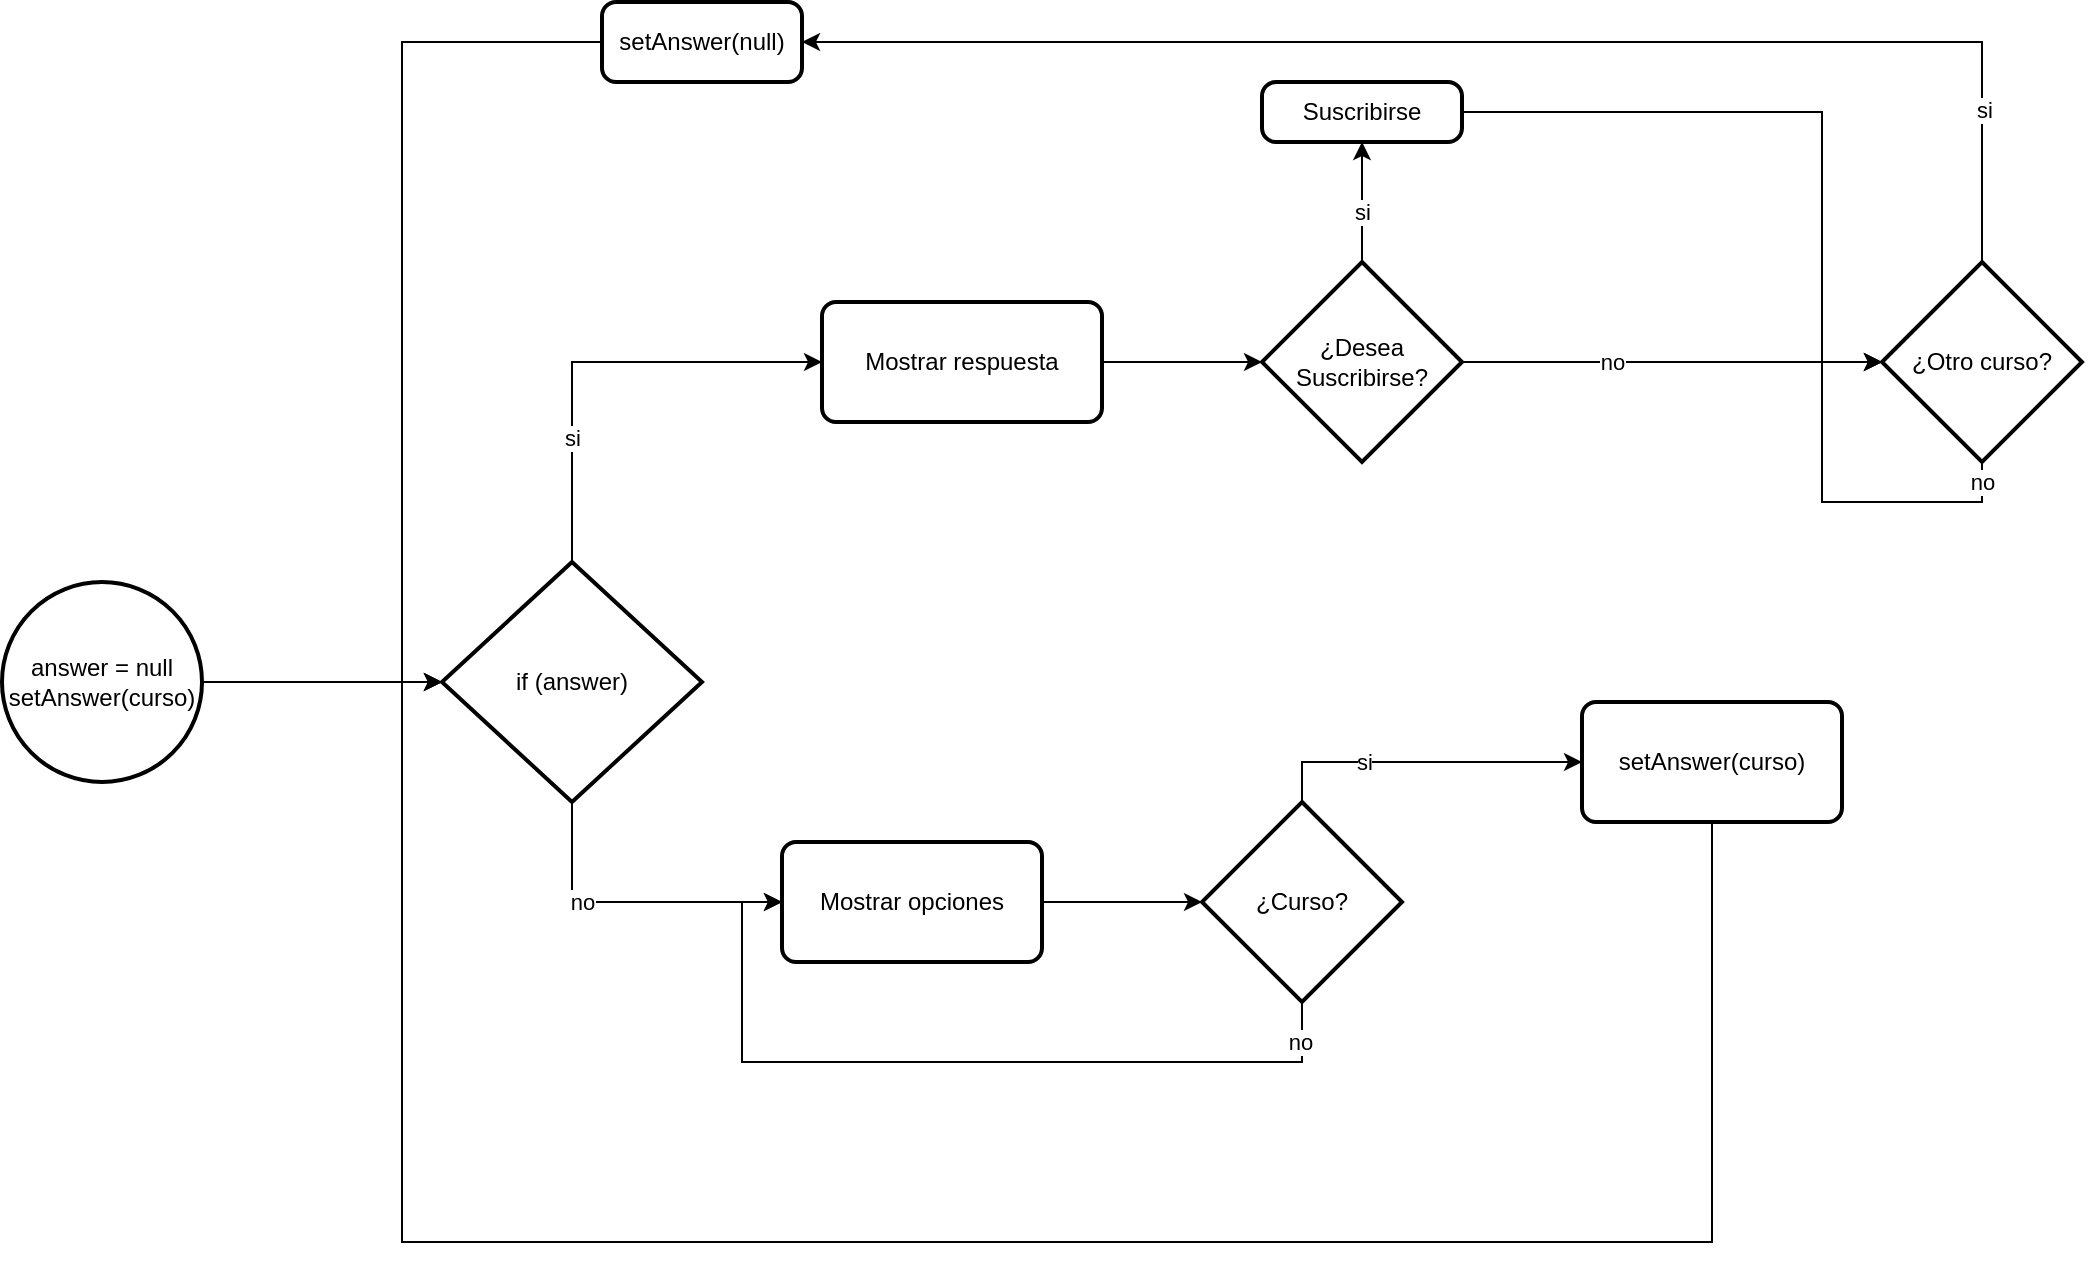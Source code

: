 <mxfile version="13.1.3" pages="3">
    <diagram id="oiNll6lm8jhCVWnD3T11" name="Flujo">
        <mxGraphModel dx="1473" dy="649" grid="1" gridSize="10" guides="1" tooltips="1" connect="1" arrows="1" fold="1" page="1" pageScale="1" pageWidth="1100" pageHeight="850" math="0" shadow="0">
            <root>
                <mxCell id="aBBaQqL-x9I-EHan9SO3-0"/>
                <mxCell id="aBBaQqL-x9I-EHan9SO3-1" parent="aBBaQqL-x9I-EHan9SO3-0"/>
                <mxCell id="8Q-4F_0o5Q4_TcvwLZX8-0" style="edgeStyle=orthogonalEdgeStyle;rounded=0;orthogonalLoop=1;jettySize=auto;html=1;entryX=0;entryY=0.5;entryDx=0;entryDy=0;entryPerimeter=0;startArrow=none;startFill=0;endArrow=classic;endFill=1;" parent="aBBaQqL-x9I-EHan9SO3-1" source="aBBaQqL-x9I-EHan9SO3-2" target="eGHpwctSJxwils7kjRci-1" edge="1">
                    <mxGeometry relative="1" as="geometry"/>
                </mxCell>
                <mxCell id="aBBaQqL-x9I-EHan9SO3-2" value="answer = null&lt;br&gt;setAnswer(curso)" style="strokeWidth=2;html=1;shape=mxgraph.flowchart.start_2;whiteSpace=wrap;" parent="aBBaQqL-x9I-EHan9SO3-1" vertex="1">
                    <mxGeometry x="-1070" y="405" width="100" height="100" as="geometry"/>
                </mxCell>
                <mxCell id="jpAnPokvm7uomBNN1RYm-2" style="edgeStyle=orthogonalEdgeStyle;rounded=0;orthogonalLoop=1;jettySize=auto;html=1;entryX=0;entryY=0.5;entryDx=0;entryDy=0;startArrow=none;startFill=0;endArrow=classic;endFill=1;exitX=0.5;exitY=1;exitDx=0;exitDy=0;exitPerimeter=0;" parent="aBBaQqL-x9I-EHan9SO3-1" source="eGHpwctSJxwils7kjRci-1" target="jpAnPokvm7uomBNN1RYm-1" edge="1">
                    <mxGeometry relative="1" as="geometry"/>
                </mxCell>
                <mxCell id="jpAnPokvm7uomBNN1RYm-6" value="no" style="edgeLabel;html=1;align=center;verticalAlign=middle;resizable=0;points=[];" parent="jpAnPokvm7uomBNN1RYm-2" vertex="1" connectable="0">
                    <mxGeometry x="-0.298" relative="1" as="geometry">
                        <mxPoint as="offset"/>
                    </mxGeometry>
                </mxCell>
                <mxCell id="jpAnPokvm7uomBNN1RYm-4" style="edgeStyle=orthogonalEdgeStyle;rounded=0;orthogonalLoop=1;jettySize=auto;html=1;entryX=0;entryY=0.5;entryDx=0;entryDy=0;startArrow=none;startFill=0;endArrow=classic;endFill=1;exitX=0.5;exitY=0;exitDx=0;exitDy=0;exitPerimeter=0;" parent="aBBaQqL-x9I-EHan9SO3-1" source="eGHpwctSJxwils7kjRci-1" target="jpAnPokvm7uomBNN1RYm-3" edge="1">
                    <mxGeometry relative="1" as="geometry"/>
                </mxCell>
                <mxCell id="jpAnPokvm7uomBNN1RYm-5" value="si" style="edgeLabel;html=1;align=center;verticalAlign=middle;resizable=0;points=[];" parent="jpAnPokvm7uomBNN1RYm-4" vertex="1" connectable="0">
                    <mxGeometry x="-0.445" relative="1" as="geometry">
                        <mxPoint as="offset"/>
                    </mxGeometry>
                </mxCell>
                <mxCell id="eGHpwctSJxwils7kjRci-1" value="if (answer)" style="strokeWidth=2;html=1;shape=mxgraph.flowchart.decision;whiteSpace=wrap;" parent="aBBaQqL-x9I-EHan9SO3-1" vertex="1">
                    <mxGeometry x="-850" y="395" width="130" height="120" as="geometry"/>
                </mxCell>
                <mxCell id="8spaXFU_HuV6jszfUc03-44" style="edgeStyle=orthogonalEdgeStyle;rounded=0;orthogonalLoop=1;jettySize=auto;html=1;entryX=0;entryY=0.5;entryDx=0;entryDy=0;entryPerimeter=0;startArrow=none;startFill=0;endArrow=classic;endFill=1;" parent="aBBaQqL-x9I-EHan9SO3-1" source="jpAnPokvm7uomBNN1RYm-1" target="8spaXFU_HuV6jszfUc03-41" edge="1">
                    <mxGeometry relative="1" as="geometry"/>
                </mxCell>
                <mxCell id="jpAnPokvm7uomBNN1RYm-1" value="Mostrar opciones" style="rounded=1;whiteSpace=wrap;html=1;absoluteArcSize=1;arcSize=14;strokeWidth=2;" parent="aBBaQqL-x9I-EHan9SO3-1" vertex="1">
                    <mxGeometry x="-680" y="535" width="130" height="60" as="geometry"/>
                </mxCell>
                <mxCell id="8spaXFU_HuV6jszfUc03-33" style="edgeStyle=orthogonalEdgeStyle;rounded=0;orthogonalLoop=1;jettySize=auto;html=1;entryX=0;entryY=0.5;entryDx=0;entryDy=0;entryPerimeter=0;startArrow=none;startFill=0;endArrow=classic;endFill=1;" parent="aBBaQqL-x9I-EHan9SO3-1" source="jpAnPokvm7uomBNN1RYm-3" target="8spaXFU_HuV6jszfUc03-20" edge="1">
                    <mxGeometry relative="1" as="geometry"/>
                </mxCell>
                <mxCell id="jpAnPokvm7uomBNN1RYm-3" value="Mostrar respuesta" style="rounded=1;whiteSpace=wrap;html=1;absoluteArcSize=1;arcSize=14;strokeWidth=2;" parent="aBBaQqL-x9I-EHan9SO3-1" vertex="1">
                    <mxGeometry x="-660" y="265" width="140" height="60" as="geometry"/>
                </mxCell>
                <mxCell id="8spaXFU_HuV6jszfUc03-15" style="edgeStyle=orthogonalEdgeStyle;rounded=0;orthogonalLoop=1;jettySize=auto;html=1;entryX=1;entryY=0.5;entryDx=0;entryDy=0;startArrow=none;startFill=0;endArrow=classic;endFill=1;" parent="aBBaQqL-x9I-EHan9SO3-1" source="8spaXFU_HuV6jszfUc03-12" target="8spaXFU_HuV6jszfUc03-14" edge="1">
                    <mxGeometry relative="1" as="geometry">
                        <Array as="points">
                            <mxPoint x="-80" y="135"/>
                        </Array>
                    </mxGeometry>
                </mxCell>
                <mxCell id="8spaXFU_HuV6jszfUc03-17" value="si" style="edgeLabel;html=1;align=center;verticalAlign=middle;resizable=0;points=[];" parent="8spaXFU_HuV6jszfUc03-15" vertex="1" connectable="0">
                    <mxGeometry x="-0.782" y="-1" relative="1" as="geometry">
                        <mxPoint as="offset"/>
                    </mxGeometry>
                </mxCell>
                <mxCell id="8spaXFU_HuV6jszfUc03-37" value="" style="edgeStyle=orthogonalEdgeStyle;rounded=0;orthogonalLoop=1;jettySize=auto;html=1;startArrow=classic;startFill=1;endArrow=none;endFill=0;entryX=0.5;entryY=1;entryDx=0;entryDy=0;entryPerimeter=0;exitX=0;exitY=0.5;exitDx=0;exitDy=0;exitPerimeter=0;" parent="aBBaQqL-x9I-EHan9SO3-1" source="8spaXFU_HuV6jszfUc03-12" target="8spaXFU_HuV6jszfUc03-12" edge="1">
                    <mxGeometry relative="1" as="geometry">
                        <mxPoint x="-80.0" y="425" as="targetPoint"/>
                        <Array as="points">
                            <mxPoint x="-160" y="295"/>
                            <mxPoint x="-160" y="365"/>
                            <mxPoint x="-80" y="365"/>
                        </Array>
                    </mxGeometry>
                </mxCell>
                <mxCell id="8spaXFU_HuV6jszfUc03-39" value="no" style="edgeLabel;html=1;align=center;verticalAlign=middle;resizable=0;points=[];" parent="8spaXFU_HuV6jszfUc03-37" vertex="1" connectable="0">
                    <mxGeometry x="-0.28" relative="1" as="geometry">
                        <mxPoint x="80" y="17.97" as="offset"/>
                    </mxGeometry>
                </mxCell>
                <mxCell id="8spaXFU_HuV6jszfUc03-12" value="¿Otro curso?" style="strokeWidth=2;html=1;shape=mxgraph.flowchart.decision;whiteSpace=wrap;" parent="aBBaQqL-x9I-EHan9SO3-1" vertex="1">
                    <mxGeometry x="-130" y="245" width="100" height="100" as="geometry"/>
                </mxCell>
                <mxCell id="8spaXFU_HuV6jszfUc03-16" style="edgeStyle=orthogonalEdgeStyle;rounded=0;orthogonalLoop=1;jettySize=auto;html=1;entryX=0;entryY=0.5;entryDx=0;entryDy=0;entryPerimeter=0;startArrow=none;startFill=0;endArrow=classic;endFill=1;" parent="aBBaQqL-x9I-EHan9SO3-1" source="8spaXFU_HuV6jszfUc03-14" target="eGHpwctSJxwils7kjRci-1" edge="1">
                    <mxGeometry relative="1" as="geometry">
                        <Array as="points">
                            <mxPoint x="-870" y="135"/>
                            <mxPoint x="-870" y="455"/>
                        </Array>
                    </mxGeometry>
                </mxCell>
                <mxCell id="8spaXFU_HuV6jszfUc03-14" value="setAnswer(null)" style="rounded=1;whiteSpace=wrap;html=1;absoluteArcSize=1;arcSize=14;strokeWidth=2;" parent="aBBaQqL-x9I-EHan9SO3-1" vertex="1">
                    <mxGeometry x="-770" y="115" width="100" height="40" as="geometry"/>
                </mxCell>
                <mxCell id="8spaXFU_HuV6jszfUc03-24" style="edgeStyle=orthogonalEdgeStyle;rounded=0;orthogonalLoop=1;jettySize=auto;html=1;entryX=0.5;entryY=1;entryDx=0;entryDy=0;startArrow=none;startFill=0;endArrow=classic;endFill=1;exitX=0.5;exitY=0;exitDx=0;exitDy=0;exitPerimeter=0;" parent="aBBaQqL-x9I-EHan9SO3-1" source="8spaXFU_HuV6jszfUc03-20" target="8spaXFU_HuV6jszfUc03-23" edge="1">
                    <mxGeometry relative="1" as="geometry"/>
                </mxCell>
                <mxCell id="8spaXFU_HuV6jszfUc03-31" value="si" style="edgeLabel;html=1;align=center;verticalAlign=middle;resizable=0;points=[];" parent="8spaXFU_HuV6jszfUc03-24" vertex="1" connectable="0">
                    <mxGeometry x="-0.17" relative="1" as="geometry">
                        <mxPoint as="offset"/>
                    </mxGeometry>
                </mxCell>
                <mxCell id="8spaXFU_HuV6jszfUc03-34" style="edgeStyle=orthogonalEdgeStyle;rounded=0;orthogonalLoop=1;jettySize=auto;html=1;entryX=0;entryY=0.5;entryDx=0;entryDy=0;entryPerimeter=0;startArrow=none;startFill=0;endArrow=classic;endFill=1;" parent="aBBaQqL-x9I-EHan9SO3-1" source="8spaXFU_HuV6jszfUc03-20" target="8spaXFU_HuV6jszfUc03-12" edge="1">
                    <mxGeometry relative="1" as="geometry"/>
                </mxCell>
                <mxCell id="8spaXFU_HuV6jszfUc03-35" value="no" style="edgeLabel;html=1;align=center;verticalAlign=middle;resizable=0;points=[];" parent="8spaXFU_HuV6jszfUc03-34" vertex="1" connectable="0">
                    <mxGeometry x="-0.29" y="-9" relative="1" as="geometry">
                        <mxPoint y="-9" as="offset"/>
                    </mxGeometry>
                </mxCell>
                <mxCell id="8spaXFU_HuV6jszfUc03-20" value="¿Desea Suscribirse?" style="strokeWidth=2;html=1;shape=mxgraph.flowchart.decision;whiteSpace=wrap;" parent="aBBaQqL-x9I-EHan9SO3-1" vertex="1">
                    <mxGeometry x="-440" y="245" width="100" height="100" as="geometry"/>
                </mxCell>
                <mxCell id="8spaXFU_HuV6jszfUc03-32" style="edgeStyle=orthogonalEdgeStyle;rounded=0;orthogonalLoop=1;jettySize=auto;html=1;entryX=0;entryY=0.5;entryDx=0;entryDy=0;entryPerimeter=0;startArrow=none;startFill=0;endArrow=classic;endFill=1;" parent="aBBaQqL-x9I-EHan9SO3-1" source="8spaXFU_HuV6jszfUc03-23" target="8spaXFU_HuV6jszfUc03-12" edge="1">
                    <mxGeometry relative="1" as="geometry">
                        <Array as="points">
                            <mxPoint x="-160" y="170"/>
                            <mxPoint x="-160" y="295"/>
                        </Array>
                    </mxGeometry>
                </mxCell>
                <mxCell id="8spaXFU_HuV6jszfUc03-23" value="Suscribirse" style="rounded=1;whiteSpace=wrap;html=1;absoluteArcSize=1;arcSize=14;strokeWidth=2;" parent="aBBaQqL-x9I-EHan9SO3-1" vertex="1">
                    <mxGeometry x="-440" y="155" width="100" height="30" as="geometry"/>
                </mxCell>
                <mxCell id="8spaXFU_HuV6jszfUc03-45" style="edgeStyle=orthogonalEdgeStyle;rounded=0;orthogonalLoop=1;jettySize=auto;html=1;entryX=0;entryY=0.5;entryDx=0;entryDy=0;startArrow=none;startFill=0;endArrow=classic;endFill=1;exitX=0.5;exitY=0;exitDx=0;exitDy=0;exitPerimeter=0;" parent="aBBaQqL-x9I-EHan9SO3-1" source="8spaXFU_HuV6jszfUc03-41" target="8spaXFU_HuV6jszfUc03-43" edge="1">
                    <mxGeometry relative="1" as="geometry"/>
                </mxCell>
                <mxCell id="8spaXFU_HuV6jszfUc03-47" value="si" style="edgeLabel;html=1;align=center;verticalAlign=middle;resizable=0;points=[];" parent="8spaXFU_HuV6jszfUc03-45" vertex="1" connectable="0">
                    <mxGeometry x="-0.428" y="-1" relative="1" as="geometry">
                        <mxPoint x="4.33" y="-1" as="offset"/>
                    </mxGeometry>
                </mxCell>
                <mxCell id="8spaXFU_HuV6jszfUc03-48" style="edgeStyle=orthogonalEdgeStyle;rounded=0;orthogonalLoop=1;jettySize=auto;html=1;entryX=0;entryY=0.5;entryDx=0;entryDy=0;startArrow=none;startFill=0;endArrow=classic;endFill=1;" parent="aBBaQqL-x9I-EHan9SO3-1" source="8spaXFU_HuV6jszfUc03-41" target="jpAnPokvm7uomBNN1RYm-1" edge="1">
                    <mxGeometry relative="1" as="geometry">
                        <Array as="points">
                            <mxPoint x="-420" y="645"/>
                            <mxPoint x="-700" y="645"/>
                            <mxPoint x="-700" y="565"/>
                        </Array>
                    </mxGeometry>
                </mxCell>
                <mxCell id="8spaXFU_HuV6jszfUc03-50" value="no" style="edgeLabel;html=1;align=center;verticalAlign=middle;resizable=0;points=[];" parent="8spaXFU_HuV6jszfUc03-48" vertex="1" connectable="0">
                    <mxGeometry x="-0.902" y="-1" relative="1" as="geometry">
                        <mxPoint as="offset"/>
                    </mxGeometry>
                </mxCell>
                <mxCell id="8spaXFU_HuV6jszfUc03-41" value="¿Curso?" style="strokeWidth=2;html=1;shape=mxgraph.flowchart.decision;whiteSpace=wrap;" parent="aBBaQqL-x9I-EHan9SO3-1" vertex="1">
                    <mxGeometry x="-470" y="515" width="100" height="100" as="geometry"/>
                </mxCell>
                <mxCell id="8spaXFU_HuV6jszfUc03-46" style="edgeStyle=orthogonalEdgeStyle;rounded=0;orthogonalLoop=1;jettySize=auto;html=1;entryX=0;entryY=0.5;entryDx=0;entryDy=0;entryPerimeter=0;startArrow=none;startFill=0;endArrow=classic;endFill=1;" parent="aBBaQqL-x9I-EHan9SO3-1" source="8spaXFU_HuV6jszfUc03-43" target="eGHpwctSJxwils7kjRci-1" edge="1">
                    <mxGeometry relative="1" as="geometry">
                        <Array as="points">
                            <mxPoint x="-215" y="735"/>
                            <mxPoint x="-870" y="735"/>
                            <mxPoint x="-870" y="455"/>
                        </Array>
                    </mxGeometry>
                </mxCell>
                <mxCell id="8spaXFU_HuV6jszfUc03-43" value="setAnswer(curso)" style="rounded=1;whiteSpace=wrap;html=1;absoluteArcSize=1;arcSize=14;strokeWidth=2;" parent="aBBaQqL-x9I-EHan9SO3-1" vertex="1">
                    <mxGeometry x="-280" y="465" width="130" height="60" as="geometry"/>
                </mxCell>
            </root>
        </mxGraphModel>
    </diagram>
    <diagram id="6hGFLwfOUW9BJ-s0fimq" name="Componentes">
        <mxGraphModel dx="373" dy="649" grid="1" gridSize="10" guides="1" tooltips="1" connect="1" arrows="1" fold="1" page="1" pageScale="1" pageWidth="1100" pageHeight="850" math="0" shadow="0">
            <root>
                <mxCell id="0"/>
                <mxCell id="1" parent="0"/>
                <mxCell id="4" value="OresQuestion" style="rounded=0;whiteSpace=wrap;html=1;" parent="1" vertex="1">
                    <mxGeometry x="180" y="440" width="120" height="60" as="geometry"/>
                </mxCell>
                <mxCell id="11" style="edgeStyle=orthogonalEdgeStyle;rounded=0;orthogonalLoop=1;jettySize=auto;html=1;entryX=0.5;entryY=0;entryDx=0;entryDy=0;" parent="1" source="5" target="6" edge="1">
                    <mxGeometry relative="1" as="geometry"/>
                </mxCell>
                <mxCell id="5" value="OresResponse" style="rounded=0;whiteSpace=wrap;html=1;" parent="1" vertex="1">
                    <mxGeometry x="474" y="440" width="120" height="60" as="geometry"/>
                </mxCell>
                <mxCell id="6" value="OresSubscribe" style="rounded=0;whiteSpace=wrap;html=1;" parent="1" vertex="1">
                    <mxGeometry x="474" y="550" width="120" height="60" as="geometry"/>
                </mxCell>
                <mxCell id="8" style="edgeStyle=orthogonalEdgeStyle;rounded=0;orthogonalLoop=1;jettySize=auto;html=1;entryX=0.5;entryY=0;entryDx=0;entryDy=0;" parent="1" source="7" target="4" edge="1">
                    <mxGeometry relative="1" as="geometry">
                        <Array as="points">
                            <mxPoint x="240" y="320"/>
                        </Array>
                    </mxGeometry>
                </mxCell>
                <mxCell id="34" value="answer, setAnswer" style="edgeLabel;html=1;align=center;verticalAlign=middle;resizable=0;points=[];" parent="8" vertex="1" connectable="0">
                    <mxGeometry x="0.27" y="-1" relative="1" as="geometry">
                        <mxPoint as="offset"/>
                    </mxGeometry>
                </mxCell>
                <mxCell id="9" style="edgeStyle=orthogonalEdgeStyle;rounded=0;orthogonalLoop=1;jettySize=auto;html=1;entryX=0.5;entryY=0;entryDx=0;entryDy=0;exitX=1;exitY=0.5;exitDx=0;exitDy=0;" parent="1" source="7" target="5" edge="1">
                    <mxGeometry relative="1" as="geometry"/>
                </mxCell>
                <mxCell id="35" value="answer" style="edgeLabel;html=1;align=center;verticalAlign=middle;resizable=0;points=[];" parent="9" vertex="1" connectable="0">
                    <mxGeometry x="0.336" y="5" relative="1" as="geometry">
                        <mxPoint x="-5" as="offset"/>
                    </mxGeometry>
                </mxCell>
                <mxCell id="7" value="Home" style="rounded=0;whiteSpace=wrap;html=1;" parent="1" vertex="1">
                    <mxGeometry x="320" y="290" width="120" height="60" as="geometry"/>
                </mxCell>
                <mxCell id="20" style="edgeStyle=orthogonalEdgeStyle;rounded=0;orthogonalLoop=1;jettySize=auto;html=1;entryX=1;entryY=0.5;entryDx=0;entryDy=0;" parent="1" source="13" target="18" edge="1">
                    <mxGeometry relative="1" as="geometry">
                        <Array as="points">
                            <mxPoint x="890" y="270"/>
                        </Array>
                    </mxGeometry>
                </mxCell>
                <mxCell id="31" value="select" style="edgeLabel;html=1;align=center;verticalAlign=middle;resizable=0;points=[];" parent="20" vertex="1" connectable="0">
                    <mxGeometry x="-0.16" y="1" relative="1" as="geometry">
                        <mxPoint as="offset"/>
                    </mxGeometry>
                </mxCell>
                <mxCell id="28" style="edgeStyle=orthogonalEdgeStyle;rounded=0;orthogonalLoop=1;jettySize=auto;html=1;entryX=1;entryY=0.5;entryDx=0;entryDy=0;exitX=0.5;exitY=1;exitDx=0;exitDy=0;startArrow=classic;startFill=1;endArrow=none;endFill=0;" parent="1" source="13" target="25" edge="1">
                    <mxGeometry relative="1" as="geometry"/>
                </mxCell>
                <mxCell id="30" value="insert" style="edgeLabel;html=1;align=center;verticalAlign=middle;resizable=0;points=[];" parent="28" vertex="1" connectable="0">
                    <mxGeometry x="-0.207" relative="1" as="geometry">
                        <mxPoint as="offset"/>
                    </mxGeometry>
                </mxCell>
                <mxCell id="13" value="ores" style="shape=cylinder;whiteSpace=wrap;html=1;boundedLbl=1;backgroundOutline=1;" parent="1" vertex="1">
                    <mxGeometry x="860" y="300" width="60" height="80" as="geometry"/>
                </mxCell>
                <mxCell id="19" style="edgeStyle=orthogonalEdgeStyle;rounded=0;orthogonalLoop=1;jettySize=auto;html=1;entryX=0.5;entryY=0;entryDx=0;entryDy=0;" parent="1" source="18" target="7" edge="1">
                    <mxGeometry relative="1" as="geometry"/>
                </mxCell>
                <mxCell id="32" value="courses" style="edgeLabel;html=1;align=center;verticalAlign=middle;resizable=0;points=[];" parent="19" vertex="1" connectable="0">
                    <mxGeometry x="0.207" y="-3" relative="1" as="geometry">
                        <mxPoint as="offset"/>
                    </mxGeometry>
                </mxCell>
                <mxCell id="18" value="getServerSideProps" style="rounded=1;whiteSpace=wrap;html=1;" parent="1" vertex="1">
                    <mxGeometry x="534" y="240" width="120" height="60" as="geometry"/>
                </mxCell>
                <mxCell id="27" style="edgeStyle=orthogonalEdgeStyle;rounded=0;orthogonalLoop=1;jettySize=auto;html=1;entryX=1;entryY=0.5;entryDx=0;entryDy=0;startArrow=classic;startFill=1;endArrow=none;endFill=0;" parent="1" source="25" target="6" edge="1">
                    <mxGeometry relative="1" as="geometry"/>
                </mxCell>
                <mxCell id="29" value="http" style="edgeLabel;html=1;align=center;verticalAlign=middle;resizable=0;points=[];" parent="27" vertex="1" connectable="0">
                    <mxGeometry x="0.116" relative="1" as="geometry">
                        <mxPoint as="offset"/>
                    </mxGeometry>
                </mxCell>
                <mxCell id="25" value="/api/subscribe" style="rounded=1;whiteSpace=wrap;html=1;" parent="1" vertex="1">
                    <mxGeometry x="710" y="470" width="120" height="60" as="geometry"/>
                </mxCell>
            </root>
        </mxGraphModel>
    </diagram>
    <diagram id="01x_h5bmcUs-PO2r1Kfj" name="Arquitectura">
        <mxGraphModel dx="413" dy="1749" grid="1" gridSize="10" guides="1" tooltips="1" connect="1" arrows="1" fold="1" page="1" pageScale="1" pageWidth="850" pageHeight="1100" math="0" shadow="0">
            <root>
                <mxCell id="3DE6SB8JpY--XMX6qupj-0"/>
                <mxCell id="3DE6SB8JpY--XMX6qupj-1" parent="3DE6SB8JpY--XMX6qupj-0"/>
                <mxCell id="3DE6SB8JpY--XMX6qupj-6" value="" style="rounded=0;whiteSpace=wrap;html=1;" vertex="1" parent="3DE6SB8JpY--XMX6qupj-1">
                    <mxGeometry x="100" y="50" width="170" height="190" as="geometry"/>
                </mxCell>
                <mxCell id="3DE6SB8JpY--XMX6qupj-8" style="edgeStyle=orthogonalEdgeStyle;rounded=0;orthogonalLoop=1;jettySize=auto;html=1;" edge="1" parent="3DE6SB8JpY--XMX6qupj-1" source="3DE6SB8JpY--XMX6qupj-3" target="3DE6SB8JpY--XMX6qupj-7">
                    <mxGeometry relative="1" as="geometry"/>
                </mxCell>
                <mxCell id="3DE6SB8JpY--XMX6qupj-3" value="Cliente" style="shape=umlActor;verticalLabelPosition=bottom;labelBackgroundColor=#ffffff;verticalAlign=top;html=1;outlineConnect=0;" vertex="1" parent="3DE6SB8JpY--XMX6qupj-1">
                    <mxGeometry x="170" y="290" width="30" height="60" as="geometry"/>
                </mxCell>
                <mxCell id="3DE6SB8JpY--XMX6qupj-7" value="/busqueda" style="rounded=1;whiteSpace=wrap;html=1;" vertex="1" parent="3DE6SB8JpY--XMX6qupj-1">
                    <mxGeometry x="125" y="80" width="120" height="60" as="geometry"/>
                </mxCell>
                <mxCell id="3DE6SB8JpY--XMX6qupj-9" value="React&lt;br&gt;Navegador" style="text;html=1;strokeColor=none;fillColor=none;align=center;verticalAlign=middle;whiteSpace=wrap;rounded=0;" vertex="1" parent="3DE6SB8JpY--XMX6qupj-1">
                    <mxGeometry x="200" y="190" width="55" height="30" as="geometry"/>
                </mxCell>
                <mxCell id="3DE6SB8JpY--XMX6qupj-17" style="edgeStyle=orthogonalEdgeStyle;rounded=0;orthogonalLoop=1;jettySize=auto;html=1;entryX=0.5;entryY=1;entryDx=0;entryDy=0;startArrow=classic;startFill=1;" edge="1" parent="3DE6SB8JpY--XMX6qupj-1" source="3DE6SB8JpY--XMX6qupj-11" target="3DE6SB8JpY--XMX6qupj-16">
                    <mxGeometry relative="1" as="geometry"/>
                </mxCell>
                <mxCell id="3DE6SB8JpY--XMX6qupj-11" value="" style="rounded=0;whiteSpace=wrap;html=1;" vertex="1" parent="3DE6SB8JpY--XMX6qupj-1">
                    <mxGeometry x="320" y="50" width="180" height="200" as="geometry"/>
                </mxCell>
                <mxCell id="3DE6SB8JpY--XMX6qupj-12" value="API&lt;br&gt;Node.js" style="text;html=1;strokeColor=none;fillColor=none;align=center;verticalAlign=middle;whiteSpace=wrap;rounded=0;" vertex="1" parent="3DE6SB8JpY--XMX6qupj-1">
                    <mxGeometry x="430" y="200" width="60" height="40" as="geometry"/>
                </mxCell>
                <mxCell id="3DE6SB8JpY--XMX6qupj-14" value="/api/search" style="rounded=1;whiteSpace=wrap;html=1;" vertex="1" parent="3DE6SB8JpY--XMX6qupj-1">
                    <mxGeometry x="350" y="80" width="120" height="60" as="geometry"/>
                </mxCell>
                <mxCell id="3DE6SB8JpY--XMX6qupj-15" style="edgeStyle=orthogonalEdgeStyle;rounded=0;orthogonalLoop=1;jettySize=auto;html=1;startArrow=classic;startFill=1;" edge="1" parent="3DE6SB8JpY--XMX6qupj-1" source="3DE6SB8JpY--XMX6qupj-7" target="3DE6SB8JpY--XMX6qupj-14">
                    <mxGeometry relative="1" as="geometry"/>
                </mxCell>
                <mxCell id="3DE6SB8JpY--XMX6qupj-16" value="DB" style="shape=cylinder;whiteSpace=wrap;html=1;boundedLbl=1;backgroundOutline=1;" vertex="1" parent="3DE6SB8JpY--XMX6qupj-1">
                    <mxGeometry x="380" y="-150" width="60" height="80" as="geometry"/>
                </mxCell>
            </root>
        </mxGraphModel>
    </diagram>
</mxfile>